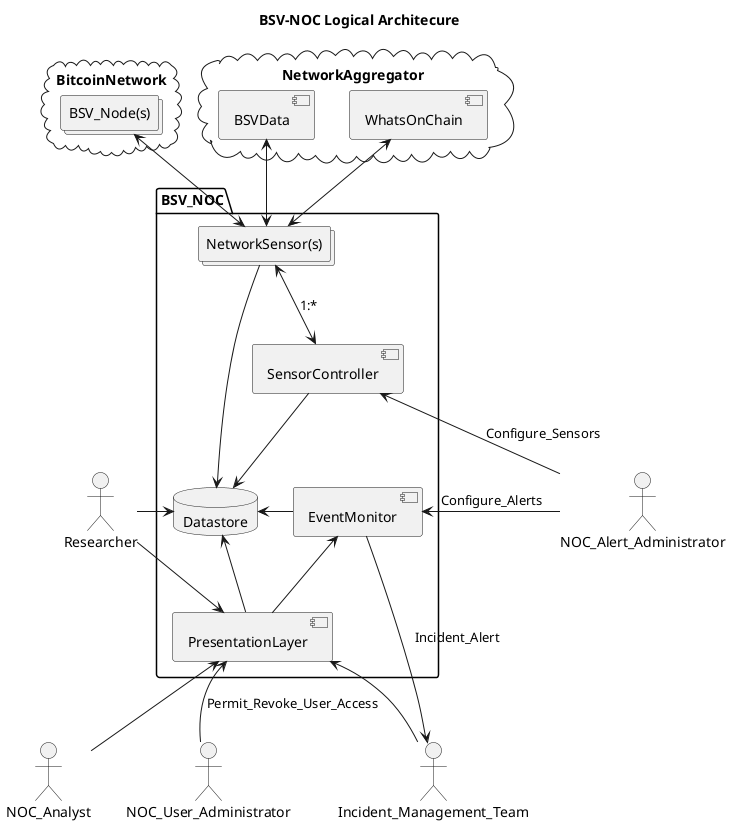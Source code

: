 @startuml
Title BSV-NOC Logical Architecure
' left to right direction

actor NOC_Analyst
actor NOC_User_Administrator as NUA
actor NOC_Alert_Administrator as NAA


actor Incident_Management_Team
cloud BitcoinNetwork {
    collections "BSV_Node(s)" as BSV_Node

}

cloud NetworkAggregator {
    component "WhatsOnChain"
    component "BSVData"

}

package BSV_NOC {

    collections "NetworkSensor(s)" as NS
    component "SensorController" as SC
    NS <-up-> BSV_Node
    NS <-up-> WhatsOnChain
    NS <-up-> BSVData
    SC <-up-> NS: 1:*

    component "PresentationLayer" as PL

    component "EventMonitor" as EM

    database Datastore  {
    }

    NS -down-> Datastore
    SC --> Datastore
    EM -left-> Datastore
    PL -up-> Datastore
    PL -up-> EM
    EM -down-> Incident_Management_Team : Incident_Alert
}

NOC_Analyst -up-> PL
Incident_Management_Team -up-> PL

NAA -left-> EM: Configure_Alerts
NAA -left-> SC: Configure_Sensors

NUA -up-> PL: Permit_Revoke_User_Access

Researcher -right-> PL
Researcher -right-> Datastore

@enduml